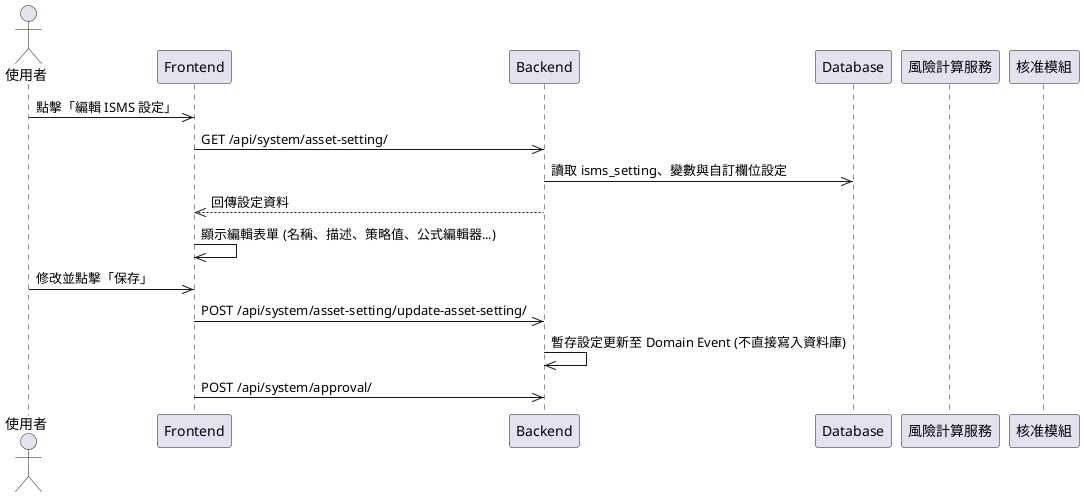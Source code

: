 @startuml

actor User as "使用者"
participant Frontend
participant Backend
participant Database
participant Service as "風險計算服務"
participant Approval as "核准模組"

User ->> Frontend: 點擊「編輯 ISMS 設定」
Frontend ->> Backend: GET /api/system/asset-setting/
Backend ->> Database: 讀取 isms_setting、變數與自訂欄位設定
Backend -->> Frontend: 回傳設定資料
Frontend ->> Frontend: 顯示編輯表單 (名稱、描述、策略值、公式編輯器...)
User ->> Frontend: 修改並點擊「保存」
Frontend ->> Backend: POST /api/system/asset-setting/update-asset-setting/
Backend ->> Backend: 暫存設定更新至 Domain Event (不直接寫入資料庫)
Frontend ->> Backend: POST /api/system/approval/
@enduml
